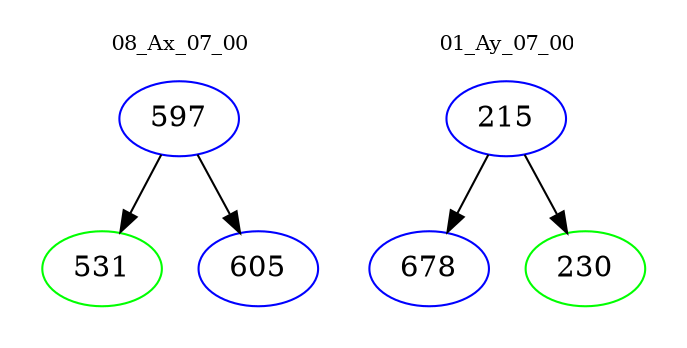 digraph{
subgraph cluster_0 {
color = white
label = "08_Ax_07_00";
fontsize=10;
T0_597 [label="597", color="blue"]
T0_597 -> T0_531 [color="black"]
T0_531 [label="531", color="green"]
T0_597 -> T0_605 [color="black"]
T0_605 [label="605", color="blue"]
}
subgraph cluster_1 {
color = white
label = "01_Ay_07_00";
fontsize=10;
T1_215 [label="215", color="blue"]
T1_215 -> T1_678 [color="black"]
T1_678 [label="678", color="blue"]
T1_215 -> T1_230 [color="black"]
T1_230 [label="230", color="green"]
}
}
